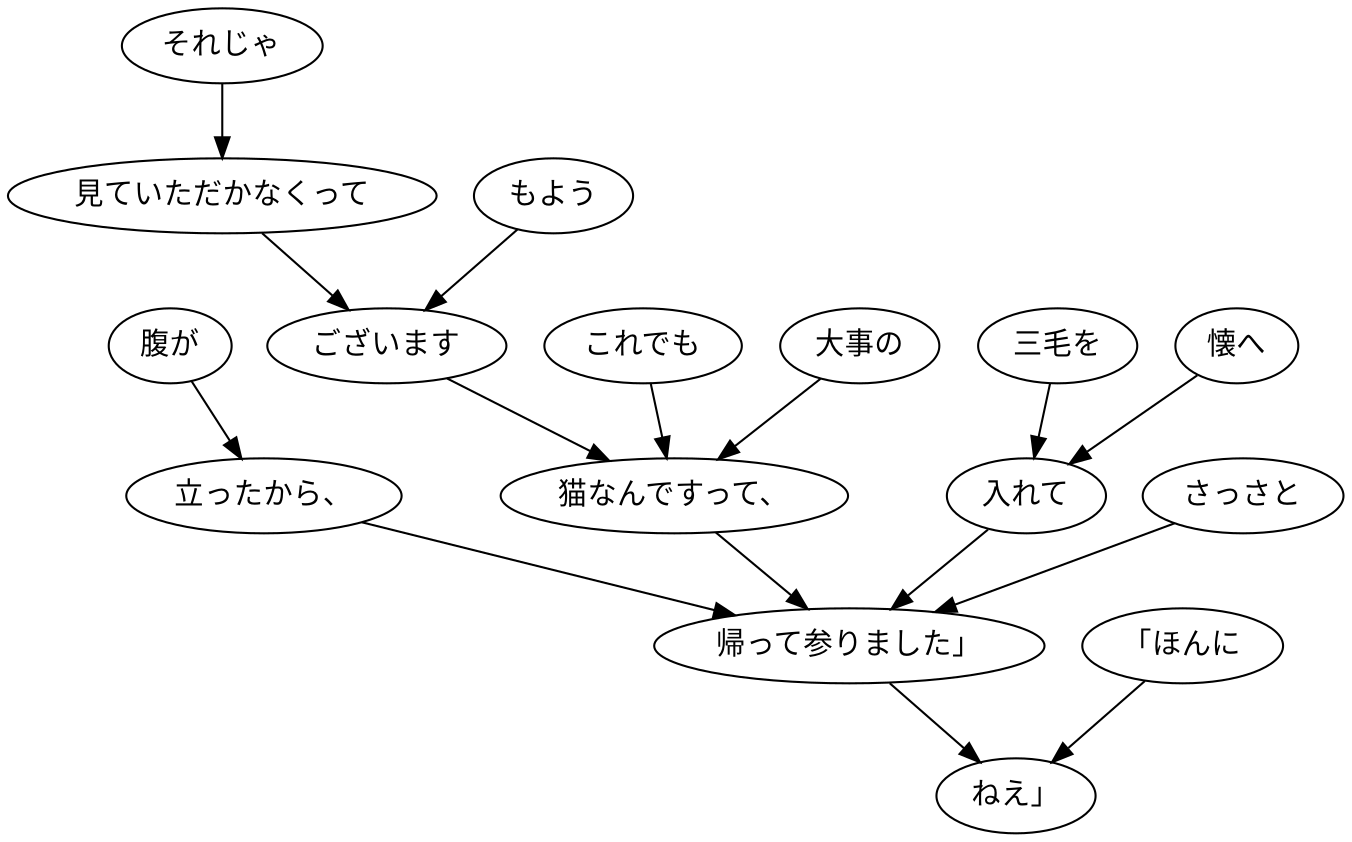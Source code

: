 digraph graph929 {
	node0 [label="腹が"];
	node1 [label="立ったから、"];
	node2 [label="それじゃ"];
	node3 [label="見ていただかなくって"];
	node4 [label="もよう"];
	node5 [label="ございます"];
	node6 [label="これでも"];
	node7 [label="大事の"];
	node8 [label="猫なんですって、"];
	node9 [label="三毛を"];
	node10 [label="懐へ"];
	node11 [label="入れて"];
	node12 [label="さっさと"];
	node13 [label="帰って参りました」"];
	node14 [label="「ほんに"];
	node15 [label="ねえ」"];
	node0 -> node1;
	node1 -> node13;
	node2 -> node3;
	node3 -> node5;
	node4 -> node5;
	node5 -> node8;
	node6 -> node8;
	node7 -> node8;
	node8 -> node13;
	node9 -> node11;
	node10 -> node11;
	node11 -> node13;
	node12 -> node13;
	node13 -> node15;
	node14 -> node15;
}
